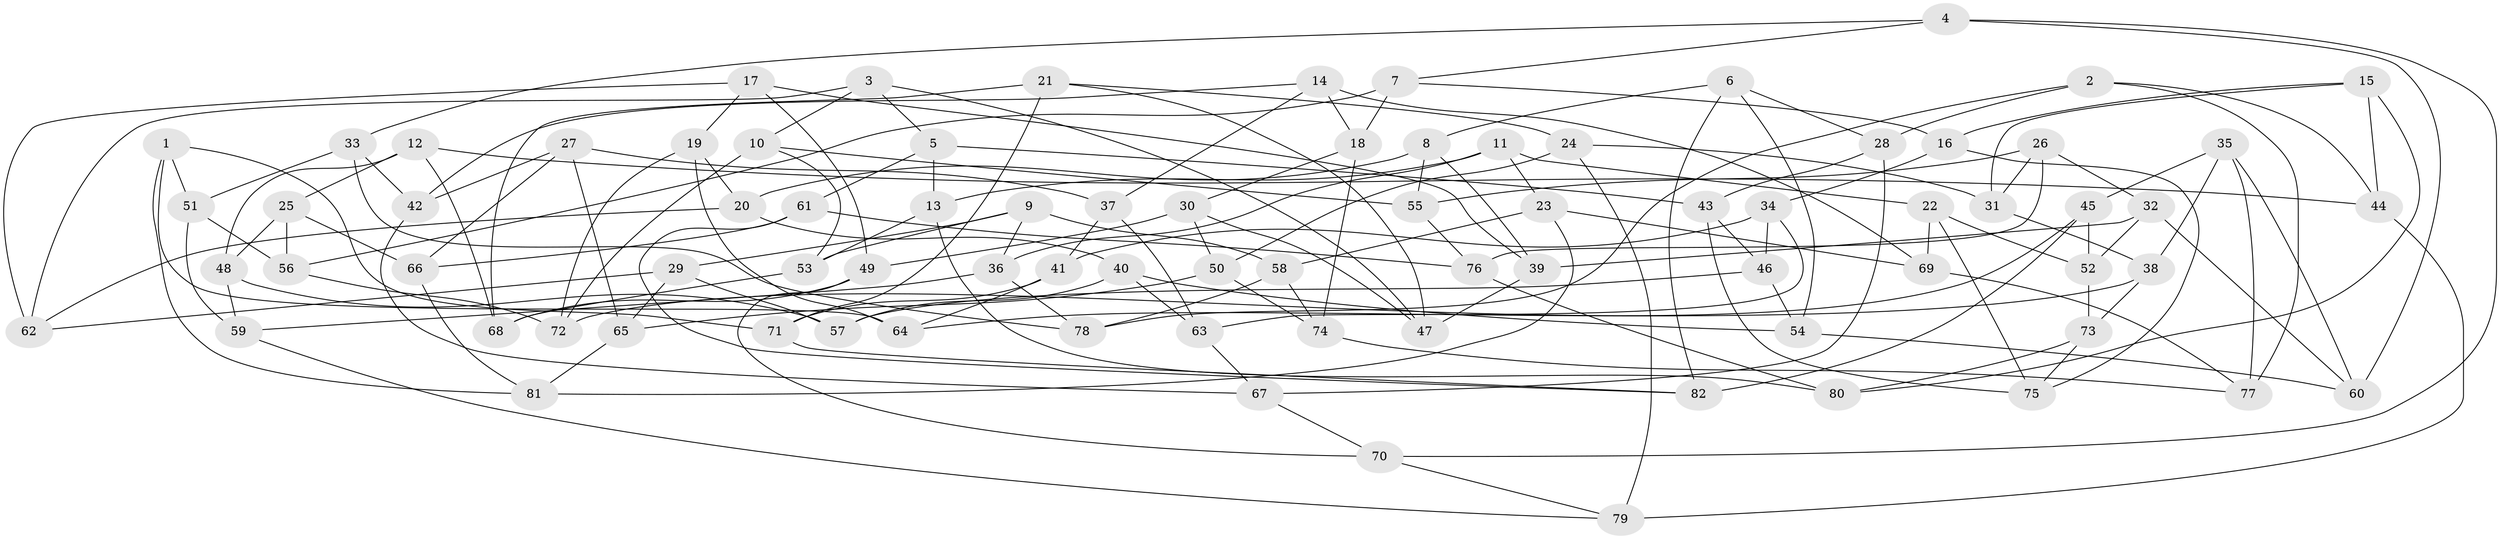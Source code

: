 // Generated by graph-tools (version 1.1) at 2025/50/03/09/25 03:50:47]
// undirected, 82 vertices, 164 edges
graph export_dot {
graph [start="1"]
  node [color=gray90,style=filled];
  1;
  2;
  3;
  4;
  5;
  6;
  7;
  8;
  9;
  10;
  11;
  12;
  13;
  14;
  15;
  16;
  17;
  18;
  19;
  20;
  21;
  22;
  23;
  24;
  25;
  26;
  27;
  28;
  29;
  30;
  31;
  32;
  33;
  34;
  35;
  36;
  37;
  38;
  39;
  40;
  41;
  42;
  43;
  44;
  45;
  46;
  47;
  48;
  49;
  50;
  51;
  52;
  53;
  54;
  55;
  56;
  57;
  58;
  59;
  60;
  61;
  62;
  63;
  64;
  65;
  66;
  67;
  68;
  69;
  70;
  71;
  72;
  73;
  74;
  75;
  76;
  77;
  78;
  79;
  80;
  81;
  82;
  1 -- 51;
  1 -- 81;
  1 -- 71;
  1 -- 64;
  2 -- 28;
  2 -- 44;
  2 -- 78;
  2 -- 77;
  3 -- 47;
  3 -- 62;
  3 -- 5;
  3 -- 10;
  4 -- 7;
  4 -- 33;
  4 -- 60;
  4 -- 70;
  5 -- 43;
  5 -- 61;
  5 -- 13;
  6 -- 54;
  6 -- 82;
  6 -- 8;
  6 -- 28;
  7 -- 16;
  7 -- 18;
  7 -- 56;
  8 -- 20;
  8 -- 39;
  8 -- 55;
  9 -- 58;
  9 -- 29;
  9 -- 36;
  9 -- 53;
  10 -- 53;
  10 -- 55;
  10 -- 72;
  11 -- 36;
  11 -- 23;
  11 -- 13;
  11 -- 22;
  12 -- 44;
  12 -- 48;
  12 -- 25;
  12 -- 68;
  13 -- 80;
  13 -- 53;
  14 -- 37;
  14 -- 42;
  14 -- 69;
  14 -- 18;
  15 -- 44;
  15 -- 80;
  15 -- 31;
  15 -- 16;
  16 -- 75;
  16 -- 34;
  17 -- 49;
  17 -- 39;
  17 -- 19;
  17 -- 62;
  18 -- 74;
  18 -- 30;
  19 -- 72;
  19 -- 64;
  19 -- 20;
  20 -- 40;
  20 -- 62;
  21 -- 24;
  21 -- 71;
  21 -- 68;
  21 -- 47;
  22 -- 52;
  22 -- 69;
  22 -- 75;
  23 -- 69;
  23 -- 81;
  23 -- 58;
  24 -- 50;
  24 -- 31;
  24 -- 79;
  25 -- 48;
  25 -- 56;
  25 -- 66;
  26 -- 76;
  26 -- 55;
  26 -- 31;
  26 -- 32;
  27 -- 65;
  27 -- 37;
  27 -- 66;
  27 -- 42;
  28 -- 43;
  28 -- 67;
  29 -- 57;
  29 -- 62;
  29 -- 65;
  30 -- 50;
  30 -- 47;
  30 -- 49;
  31 -- 38;
  32 -- 52;
  32 -- 60;
  32 -- 39;
  33 -- 78;
  33 -- 51;
  33 -- 42;
  34 -- 46;
  34 -- 41;
  34 -- 63;
  35 -- 60;
  35 -- 77;
  35 -- 38;
  35 -- 45;
  36 -- 78;
  36 -- 59;
  37 -- 63;
  37 -- 41;
  38 -- 64;
  38 -- 73;
  39 -- 47;
  40 -- 57;
  40 -- 63;
  40 -- 54;
  41 -- 64;
  41 -- 71;
  42 -- 67;
  43 -- 46;
  43 -- 75;
  44 -- 79;
  45 -- 72;
  45 -- 82;
  45 -- 52;
  46 -- 54;
  46 -- 57;
  48 -- 57;
  48 -- 59;
  49 -- 70;
  49 -- 68;
  50 -- 74;
  50 -- 65;
  51 -- 56;
  51 -- 59;
  52 -- 73;
  53 -- 68;
  54 -- 60;
  55 -- 76;
  56 -- 72;
  58 -- 74;
  58 -- 78;
  59 -- 79;
  61 -- 66;
  61 -- 82;
  61 -- 76;
  63 -- 67;
  65 -- 81;
  66 -- 81;
  67 -- 70;
  69 -- 77;
  70 -- 79;
  71 -- 82;
  73 -- 75;
  73 -- 80;
  74 -- 77;
  76 -- 80;
}
